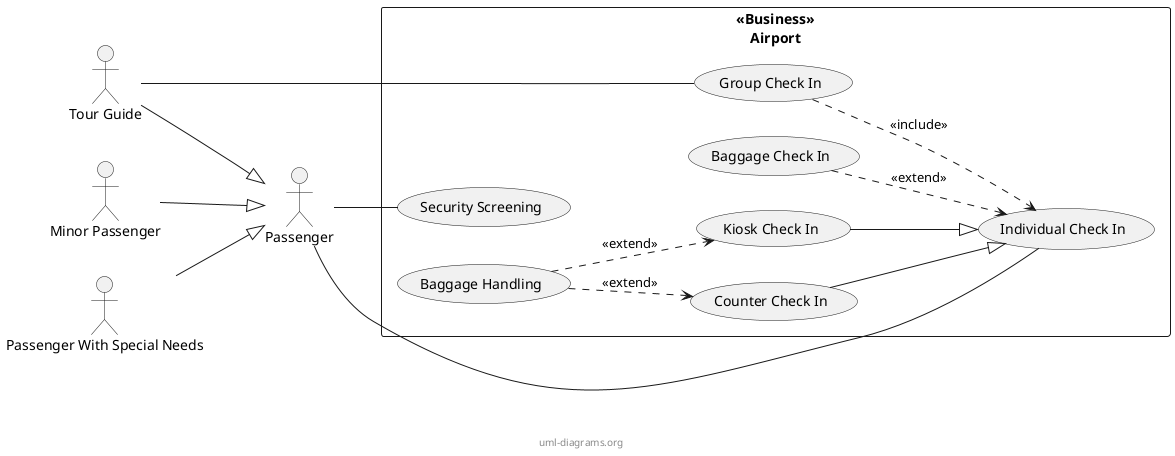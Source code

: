 @startuml
left to right direction
skinparam packageStyle rectangle
actor "Passenger" as passenger
actor "Minor Passenger" as minor_passenger
actor "Passenger With Special Needs" as passenger_with_special_needs
actor "Tour Guide" as tour_guide
rectangle "<<Business>>\nAirport" {
  usecase "Individual Check In" as individual_check_in
  usecase "Counter Check In" as counter_check_in
  usecase "Kiosk Check In" as kiosk_check_in
  usecase "Group Check In" as group_check_in
  usecase "Baggage Check In" as baggage_check_in
  usecase "Security Screening" as security_screening
  usecase "Baggage Handling" as baggage_handling
}
minor_passenger --|> passenger
passenger_with_special_needs --|> passenger
tour_guide --|> passenger
counter_check_in --|> individual_check_in
kiosk_check_in --|> individual_check_in
group_check_in ..> individual_check_in : <<include>>
baggage_check_in ..> individual_check_in : <<extend>>
baggage_handling ..> counter_check_in : <<extend>>
baggage_handling ..> kiosk_check_in : <<extend>>
tour_guide -- group_check_in
passenger -- individual_check_in
passenger -- security_screening
center footer uml-diagrams.org
@enduml
